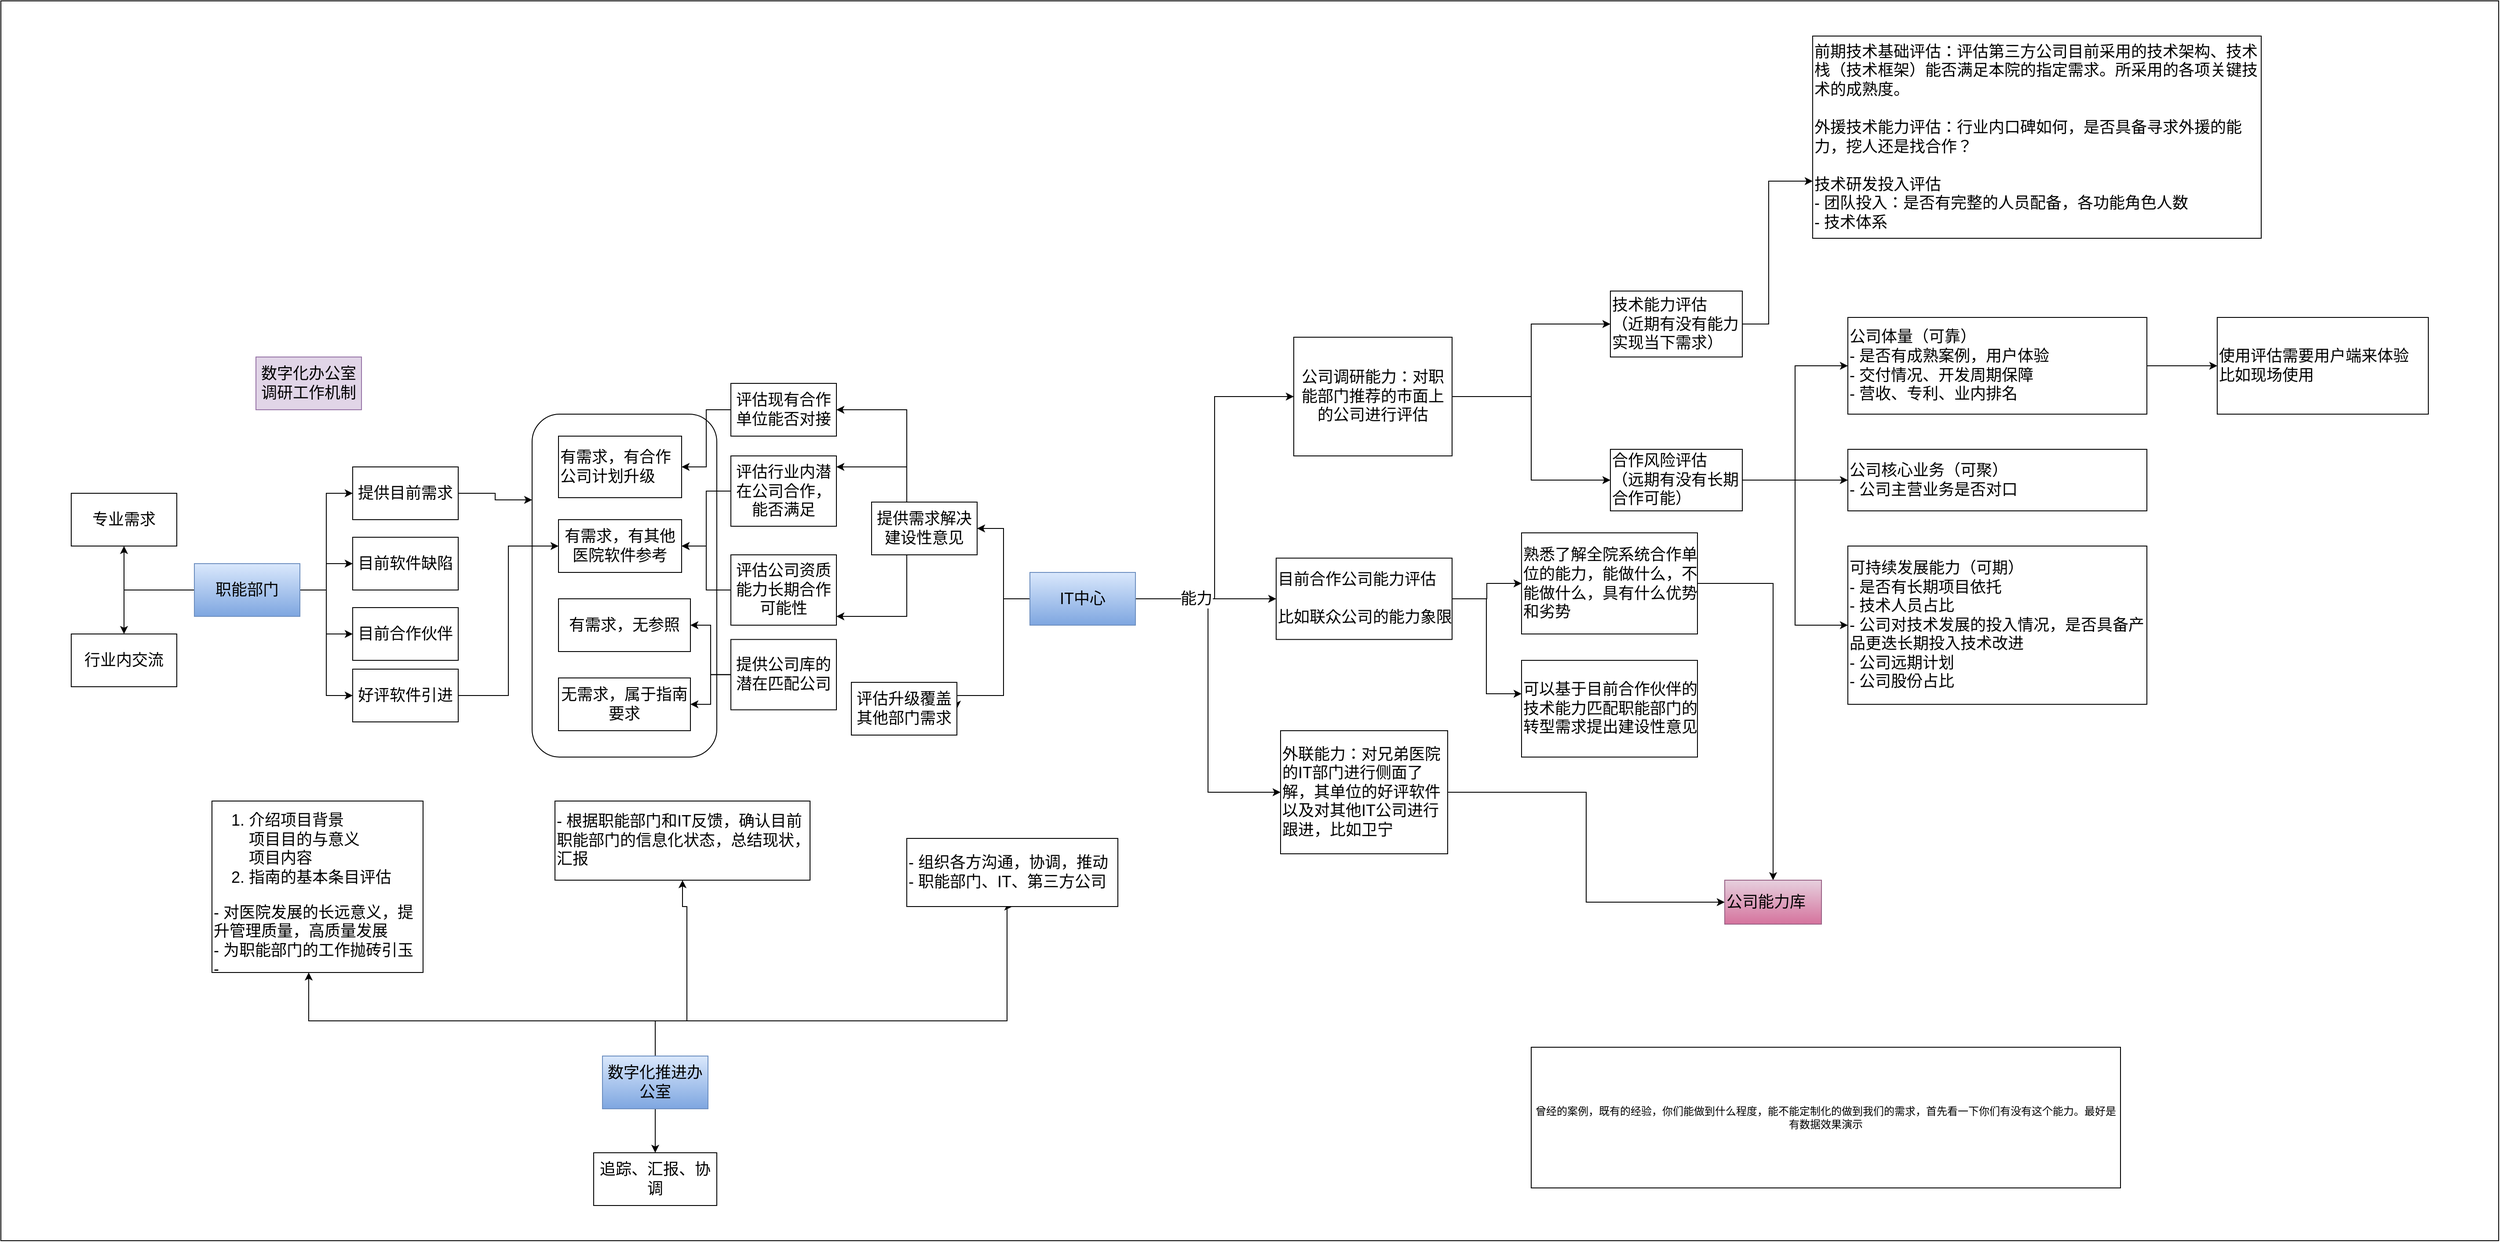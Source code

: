 <mxfile version="16.5.3" type="github">
  <diagram id="6M_3DbEyFA1FZBRwcw8G" name="Page-1">
    <mxGraphModel dx="2977" dy="2214" grid="1" gridSize="10" guides="1" tooltips="1" connect="1" arrows="1" fold="1" page="1" pageScale="1" pageWidth="827" pageHeight="1169" math="0" shadow="0">
      <root>
        <mxCell id="0" />
        <mxCell id="1" parent="0" />
        <mxCell id="uj3Y6mQmVN2Dnn5M9_Hd-13" value="" style="rounded=0;whiteSpace=wrap;html=1;" vertex="1" parent="1">
          <mxGeometry x="-260" y="-400" width="2840" height="1410" as="geometry" />
        </mxCell>
        <mxCell id="uj3Y6mQmVN2Dnn5M9_Hd-3" value="" style="rounded=1;whiteSpace=wrap;html=1;" vertex="1" parent="1">
          <mxGeometry x="344" y="70" width="210" height="390" as="geometry" />
        </mxCell>
        <mxCell id="hiLATxAfCj0K_WwFSRv8-3" value="" style="edgeStyle=orthogonalEdgeStyle;rounded=0;orthogonalLoop=1;jettySize=auto;html=1;fontSize=18;" parent="1" source="hiLATxAfCj0K_WwFSRv8-1" target="hiLATxAfCj0K_WwFSRv8-2" edge="1">
          <mxGeometry relative="1" as="geometry" />
        </mxCell>
        <mxCell id="hiLATxAfCj0K_WwFSRv8-6" style="edgeStyle=orthogonalEdgeStyle;rounded=0;orthogonalLoop=1;jettySize=auto;html=1;entryX=0;entryY=0.5;entryDx=0;entryDy=0;fontSize=18;" parent="1" source="hiLATxAfCj0K_WwFSRv8-1" target="hiLATxAfCj0K_WwFSRv8-5" edge="1">
          <mxGeometry relative="1" as="geometry" />
        </mxCell>
        <mxCell id="hiLATxAfCj0K_WwFSRv8-9" style="edgeStyle=orthogonalEdgeStyle;rounded=0;orthogonalLoop=1;jettySize=auto;html=1;entryX=0;entryY=0.5;entryDx=0;entryDy=0;fontSize=18;" parent="1" source="hiLATxAfCj0K_WwFSRv8-1" target="hiLATxAfCj0K_WwFSRv8-8" edge="1">
          <mxGeometry relative="1" as="geometry" />
        </mxCell>
        <mxCell id="hiLATxAfCj0K_WwFSRv8-69" value="" style="edgeStyle=orthogonalEdgeStyle;rounded=0;orthogonalLoop=1;jettySize=auto;html=1;fontSize=18;" parent="1" source="hiLATxAfCj0K_WwFSRv8-1" target="hiLATxAfCj0K_WwFSRv8-68" edge="1">
          <mxGeometry relative="1" as="geometry" />
        </mxCell>
        <mxCell id="hiLATxAfCj0K_WwFSRv8-71" style="edgeStyle=orthogonalEdgeStyle;rounded=0;orthogonalLoop=1;jettySize=auto;html=1;entryX=0.5;entryY=0;entryDx=0;entryDy=0;fontSize=18;" parent="1" source="hiLATxAfCj0K_WwFSRv8-1" target="hiLATxAfCj0K_WwFSRv8-70" edge="1">
          <mxGeometry relative="1" as="geometry" />
        </mxCell>
        <mxCell id="hiLATxAfCj0K_WwFSRv8-77" style="edgeStyle=orthogonalEdgeStyle;rounded=0;orthogonalLoop=1;jettySize=auto;html=1;entryX=0;entryY=0.5;entryDx=0;entryDy=0;fontSize=18;" parent="1" source="hiLATxAfCj0K_WwFSRv8-1" target="hiLATxAfCj0K_WwFSRv8-76" edge="1">
          <mxGeometry relative="1" as="geometry" />
        </mxCell>
        <mxCell id="hiLATxAfCj0K_WwFSRv8-1" value="职能部门" style="rounded=0;whiteSpace=wrap;html=1;fontSize=18;" parent="1" vertex="1">
          <mxGeometry x="-40" y="240" width="120" height="60" as="geometry" />
        </mxCell>
        <mxCell id="hiLATxAfCj0K_WwFSRv8-2" value="目前软件缺陷" style="rounded=0;whiteSpace=wrap;html=1;fontSize=18;" parent="1" vertex="1">
          <mxGeometry x="140" y="210" width="120" height="60" as="geometry" />
        </mxCell>
        <mxCell id="hiLATxAfCj0K_WwFSRv8-4" value="数字化办公室调研工作机制" style="rounded=0;whiteSpace=wrap;html=1;fontSize=18;strokeColor=#9673a6;fillColor=#e1d5e7;" parent="1" vertex="1">
          <mxGeometry x="30" y="5" width="120" height="60" as="geometry" />
        </mxCell>
        <mxCell id="uj3Y6mQmVN2Dnn5M9_Hd-4" value="" style="edgeStyle=orthogonalEdgeStyle;rounded=0;orthogonalLoop=1;jettySize=auto;html=1;entryX=0;entryY=0.25;entryDx=0;entryDy=0;" edge="1" parent="1" source="hiLATxAfCj0K_WwFSRv8-5" target="uj3Y6mQmVN2Dnn5M9_Hd-3">
          <mxGeometry relative="1" as="geometry" />
        </mxCell>
        <mxCell id="hiLATxAfCj0K_WwFSRv8-5" value="提供目前需求" style="rounded=0;whiteSpace=wrap;html=1;fontSize=18;" parent="1" vertex="1">
          <mxGeometry x="140" y="130" width="120" height="60" as="geometry" />
        </mxCell>
        <mxCell id="hiLATxAfCj0K_WwFSRv8-11" style="edgeStyle=orthogonalEdgeStyle;rounded=0;orthogonalLoop=1;jettySize=auto;html=1;entryX=1;entryY=0.5;entryDx=0;entryDy=0;fontSize=18;" parent="1" source="hiLATxAfCj0K_WwFSRv8-7" target="hiLATxAfCj0K_WwFSRv8-10" edge="1">
          <mxGeometry relative="1" as="geometry" />
        </mxCell>
        <mxCell id="hiLATxAfCj0K_WwFSRv8-33" style="edgeStyle=orthogonalEdgeStyle;rounded=0;orthogonalLoop=1;jettySize=auto;html=1;entryX=1;entryY=0.5;entryDx=0;entryDy=0;fontSize=18;" parent="1" source="hiLATxAfCj0K_WwFSRv8-7" target="hiLATxAfCj0K_WwFSRv8-32" edge="1">
          <mxGeometry relative="1" as="geometry">
            <Array as="points">
              <mxPoint x="880" y="280" />
              <mxPoint x="880" y="390" />
            </Array>
          </mxGeometry>
        </mxCell>
        <mxCell id="hiLATxAfCj0K_WwFSRv8-37" style="edgeStyle=orthogonalEdgeStyle;rounded=0;orthogonalLoop=1;jettySize=auto;html=1;entryX=0;entryY=0.5;entryDx=0;entryDy=0;fontSize=18;" parent="1" source="hiLATxAfCj0K_WwFSRv8-7" target="hiLATxAfCj0K_WwFSRv8-34" edge="1">
          <mxGeometry relative="1" as="geometry" />
        </mxCell>
        <mxCell id="hiLATxAfCj0K_WwFSRv8-38" style="edgeStyle=orthogonalEdgeStyle;rounded=0;orthogonalLoop=1;jettySize=auto;html=1;entryX=0;entryY=0.5;entryDx=0;entryDy=0;fontSize=18;" parent="1" source="hiLATxAfCj0K_WwFSRv8-7" target="hiLATxAfCj0K_WwFSRv8-35" edge="1">
          <mxGeometry relative="1" as="geometry" />
        </mxCell>
        <mxCell id="hiLATxAfCj0K_WwFSRv8-39" style="edgeStyle=orthogonalEdgeStyle;rounded=0;orthogonalLoop=1;jettySize=auto;html=1;entryX=0;entryY=0.5;entryDx=0;entryDy=0;fontSize=18;" parent="1" source="hiLATxAfCj0K_WwFSRv8-7" target="hiLATxAfCj0K_WwFSRv8-36" edge="1">
          <mxGeometry relative="1" as="geometry" />
        </mxCell>
        <mxCell id="hiLATxAfCj0K_WwFSRv8-45" value="能力" style="edgeLabel;html=1;align=center;verticalAlign=middle;resizable=0;points=[];fontSize=18;" parent="hiLATxAfCj0K_WwFSRv8-39" vertex="1" connectable="0">
          <mxGeometry x="-0.641" relative="1" as="geometry">
            <mxPoint as="offset" />
          </mxGeometry>
        </mxCell>
        <mxCell id="hiLATxAfCj0K_WwFSRv8-7" value="IT中心" style="rounded=0;whiteSpace=wrap;html=1;fontSize=18;" parent="1" vertex="1">
          <mxGeometry x="910" y="250" width="120" height="60" as="geometry" />
        </mxCell>
        <mxCell id="hiLATxAfCj0K_WwFSRv8-8" value="目前合作伙伴" style="rounded=0;whiteSpace=wrap;html=1;fontSize=18;" parent="1" vertex="1">
          <mxGeometry x="140" y="290" width="120" height="60" as="geometry" />
        </mxCell>
        <mxCell id="hiLATxAfCj0K_WwFSRv8-27" value="" style="edgeStyle=orthogonalEdgeStyle;rounded=0;orthogonalLoop=1;jettySize=auto;html=1;fontSize=18;" parent="1" source="hiLATxAfCj0K_WwFSRv8-10" target="hiLATxAfCj0K_WwFSRv8-26" edge="1">
          <mxGeometry relative="1" as="geometry">
            <Array as="points">
              <mxPoint x="770" y="130" />
            </Array>
          </mxGeometry>
        </mxCell>
        <mxCell id="hiLATxAfCj0K_WwFSRv8-29" value="" style="edgeStyle=orthogonalEdgeStyle;rounded=0;orthogonalLoop=1;jettySize=auto;html=1;fontSize=18;" parent="1" source="hiLATxAfCj0K_WwFSRv8-10" target="hiLATxAfCj0K_WwFSRv8-28" edge="1">
          <mxGeometry relative="1" as="geometry">
            <Array as="points">
              <mxPoint x="770" y="300" />
            </Array>
          </mxGeometry>
        </mxCell>
        <mxCell id="hiLATxAfCj0K_WwFSRv8-67" style="edgeStyle=orthogonalEdgeStyle;rounded=0;orthogonalLoop=1;jettySize=auto;html=1;fontSize=18;" parent="1" source="hiLATxAfCj0K_WwFSRv8-10" target="hiLATxAfCj0K_WwFSRv8-65" edge="1">
          <mxGeometry relative="1" as="geometry">
            <Array as="points">
              <mxPoint x="770" y="65" />
            </Array>
          </mxGeometry>
        </mxCell>
        <mxCell id="hiLATxAfCj0K_WwFSRv8-10" value="提供需求解决建设性意见" style="rounded=0;whiteSpace=wrap;html=1;fontSize=18;" parent="1" vertex="1">
          <mxGeometry x="730" y="170" width="120" height="60" as="geometry" />
        </mxCell>
        <mxCell id="hiLATxAfCj0K_WwFSRv8-15" value="&lt;div&gt;&lt;ol&gt;&lt;li&gt;&lt;span&gt;介绍项目背景&lt;br&gt;&lt;/span&gt;项目目的与意义&lt;br&gt;项目内容&lt;/li&gt;&lt;li&gt;指南的基本条目评估&lt;br&gt;&lt;/li&gt;&lt;/ol&gt;&lt;/div&gt;&lt;div&gt;&lt;span&gt;- 对医院发展的长远意义，提升管理质量，高质量发展&lt;/span&gt;&lt;br&gt;&lt;/div&gt;&lt;div&gt;&lt;span&gt;- 为职能部门的工作抛砖引玉&amp;nbsp;&lt;/span&gt;&lt;/div&gt;&lt;div&gt;-&amp;nbsp;&lt;span&gt;&lt;br&gt;&lt;/span&gt;&lt;/div&gt;" style="rounded=0;whiteSpace=wrap;html=1;fontSize=18;align=left;" parent="1" vertex="1">
          <mxGeometry x="-20" y="510" width="240" height="195" as="geometry" />
        </mxCell>
        <mxCell id="hiLATxAfCj0K_WwFSRv8-17" style="edgeStyle=orthogonalEdgeStyle;rounded=0;orthogonalLoop=1;jettySize=auto;html=1;fontSize=18;" parent="1" source="hiLATxAfCj0K_WwFSRv8-16" target="hiLATxAfCj0K_WwFSRv8-15" edge="1">
          <mxGeometry relative="1" as="geometry">
            <Array as="points">
              <mxPoint x="484" y="760" />
              <mxPoint x="90" y="760" />
            </Array>
          </mxGeometry>
        </mxCell>
        <mxCell id="hiLATxAfCj0K_WwFSRv8-73" value="" style="edgeStyle=orthogonalEdgeStyle;rounded=0;orthogonalLoop=1;jettySize=auto;html=1;fontSize=18;" parent="1" source="hiLATxAfCj0K_WwFSRv8-16" target="hiLATxAfCj0K_WwFSRv8-72" edge="1">
          <mxGeometry relative="1" as="geometry" />
        </mxCell>
        <mxCell id="hiLATxAfCj0K_WwFSRv8-74" style="edgeStyle=orthogonalEdgeStyle;rounded=0;orthogonalLoop=1;jettySize=auto;html=1;entryX=0.5;entryY=1;entryDx=0;entryDy=0;fontSize=18;" parent="1" source="hiLATxAfCj0K_WwFSRv8-16" target="hiLATxAfCj0K_WwFSRv8-18" edge="1">
          <mxGeometry relative="1" as="geometry">
            <Array as="points">
              <mxPoint x="484" y="760" />
              <mxPoint x="520" y="760" />
              <mxPoint x="520" y="630" />
              <mxPoint x="515" y="630" />
            </Array>
          </mxGeometry>
        </mxCell>
        <mxCell id="hiLATxAfCj0K_WwFSRv8-75" style="edgeStyle=orthogonalEdgeStyle;rounded=0;orthogonalLoop=1;jettySize=auto;html=1;entryX=0.5;entryY=1;entryDx=0;entryDy=0;fontSize=18;" parent="1" source="hiLATxAfCj0K_WwFSRv8-16" target="hiLATxAfCj0K_WwFSRv8-19" edge="1">
          <mxGeometry relative="1" as="geometry">
            <Array as="points">
              <mxPoint x="484" y="760" />
              <mxPoint x="884" y="760" />
            </Array>
          </mxGeometry>
        </mxCell>
        <mxCell id="hiLATxAfCj0K_WwFSRv8-16" value="数字化推进办公室" style="rounded=0;whiteSpace=wrap;html=1;fontSize=18;fillColor=#dae8fc;gradientColor=#7ea6e0;strokeColor=#6c8ebf;" parent="1" vertex="1">
          <mxGeometry x="424" y="800" width="120" height="60" as="geometry" />
        </mxCell>
        <mxCell id="hiLATxAfCj0K_WwFSRv8-18" value="- 根据职能部门和IT反馈，确认目前职能部门的信息化状态，总结现状，汇报" style="rounded=0;whiteSpace=wrap;html=1;fontSize=18;align=left;" parent="1" vertex="1">
          <mxGeometry x="370" y="510" width="290" height="90" as="geometry" />
        </mxCell>
        <mxCell id="hiLATxAfCj0K_WwFSRv8-19" value="&lt;div&gt;&lt;/div&gt;- 组织各方沟通，协调，推动&lt;br&gt;- &lt;span&gt;职能部门、IT、第三方公司&lt;br&gt;&lt;/span&gt;" style="rounded=0;whiteSpace=wrap;html=1;fontSize=18;align=left;" parent="1" vertex="1">
          <mxGeometry x="770" y="552.5" width="240" height="77.5" as="geometry" />
        </mxCell>
        <mxCell id="hiLATxAfCj0K_WwFSRv8-20" value="有需求，无参照" style="rounded=0;whiteSpace=wrap;html=1;fontSize=18;" parent="1" vertex="1">
          <mxGeometry x="374" y="280" width="150" height="60" as="geometry" />
        </mxCell>
        <mxCell id="hiLATxAfCj0K_WwFSRv8-22" value="有需求，有合作公司计划升级" style="rounded=0;whiteSpace=wrap;html=1;fontSize=18;align=left;" parent="1" vertex="1">
          <mxGeometry x="374" y="95" width="140" height="70" as="geometry" />
        </mxCell>
        <mxCell id="hiLATxAfCj0K_WwFSRv8-24" value="无需求，属于指南要求" style="rounded=0;whiteSpace=wrap;html=1;fontSize=18;" parent="1" vertex="1">
          <mxGeometry x="374" y="370" width="150" height="60" as="geometry" />
        </mxCell>
        <mxCell id="uj3Y6mQmVN2Dnn5M9_Hd-7" style="edgeStyle=orthogonalEdgeStyle;rounded=0;orthogonalLoop=1;jettySize=auto;html=1;entryX=1;entryY=0.5;entryDx=0;entryDy=0;" edge="1" parent="1" source="hiLATxAfCj0K_WwFSRv8-26" target="hiLATxAfCj0K_WwFSRv8-30">
          <mxGeometry relative="1" as="geometry" />
        </mxCell>
        <mxCell id="hiLATxAfCj0K_WwFSRv8-26" value="评估行业内潜在公司合作，能否满足" style="rounded=0;whiteSpace=wrap;html=1;fontSize=18;" parent="1" vertex="1">
          <mxGeometry x="570" y="117.5" width="120" height="80" as="geometry" />
        </mxCell>
        <mxCell id="uj3Y6mQmVN2Dnn5M9_Hd-9" style="edgeStyle=orthogonalEdgeStyle;rounded=0;orthogonalLoop=1;jettySize=auto;html=1;entryX=1;entryY=0.5;entryDx=0;entryDy=0;" edge="1" parent="1" source="hiLATxAfCj0K_WwFSRv8-28" target="hiLATxAfCj0K_WwFSRv8-30">
          <mxGeometry relative="1" as="geometry" />
        </mxCell>
        <mxCell id="hiLATxAfCj0K_WwFSRv8-28" value="评估公司资质能力长期合作可能性" style="rounded=0;whiteSpace=wrap;html=1;fontSize=18;" parent="1" vertex="1">
          <mxGeometry x="570" y="230" width="120" height="80" as="geometry" />
        </mxCell>
        <mxCell id="hiLATxAfCj0K_WwFSRv8-30" value="有需求，有其他医院软件参考" style="rounded=0;whiteSpace=wrap;html=1;fontSize=18;" parent="1" vertex="1">
          <mxGeometry x="374" y="190" width="140" height="60" as="geometry" />
        </mxCell>
        <mxCell id="hiLATxAfCj0K_WwFSRv8-32" value="评估升级覆盖其他部门需求" style="rounded=0;whiteSpace=wrap;html=1;fontSize=18;" parent="1" vertex="1">
          <mxGeometry x="707" y="375" width="120" height="60" as="geometry" />
        </mxCell>
        <mxCell id="hiLATxAfCj0K_WwFSRv8-41" value="" style="edgeStyle=orthogonalEdgeStyle;rounded=0;orthogonalLoop=1;jettySize=auto;html=1;fontSize=18;exitX=1;exitY=0.5;exitDx=0;exitDy=0;" parent="1" source="hiLATxAfCj0K_WwFSRv8-46" target="hiLATxAfCj0K_WwFSRv8-40" edge="1">
          <mxGeometry relative="1" as="geometry">
            <Array as="points">
              <mxPoint x="1750" y="-32" />
              <mxPoint x="1750" y="-195" />
            </Array>
          </mxGeometry>
        </mxCell>
        <mxCell id="hiLATxAfCj0K_WwFSRv8-49" style="edgeStyle=orthogonalEdgeStyle;rounded=0;orthogonalLoop=1;jettySize=auto;html=1;entryX=0;entryY=0.5;entryDx=0;entryDy=0;fontSize=18;" parent="1" source="hiLATxAfCj0K_WwFSRv8-34" target="hiLATxAfCj0K_WwFSRv8-46" edge="1">
          <mxGeometry relative="1" as="geometry" />
        </mxCell>
        <mxCell id="hiLATxAfCj0K_WwFSRv8-50" style="edgeStyle=orthogonalEdgeStyle;rounded=0;orthogonalLoop=1;jettySize=auto;html=1;entryX=0;entryY=0.5;entryDx=0;entryDy=0;fontSize=18;" parent="1" source="hiLATxAfCj0K_WwFSRv8-34" target="hiLATxAfCj0K_WwFSRv8-47" edge="1">
          <mxGeometry relative="1" as="geometry" />
        </mxCell>
        <mxCell id="hiLATxAfCj0K_WwFSRv8-34" value="&lt;span style=&quot;text-align: left&quot;&gt;公司调研能力：对职能部门推荐的市面上的公司&lt;/span&gt;进行评估" style="rounded=0;whiteSpace=wrap;html=1;fontSize=18;" parent="1" vertex="1">
          <mxGeometry x="1210" y="-17.5" width="180" height="135" as="geometry" />
        </mxCell>
        <mxCell id="hiLATxAfCj0K_WwFSRv8-59" value="" style="edgeStyle=orthogonalEdgeStyle;rounded=0;orthogonalLoop=1;jettySize=auto;html=1;fontSize=18;" parent="1" source="hiLATxAfCj0K_WwFSRv8-35" target="hiLATxAfCj0K_WwFSRv8-58" edge="1">
          <mxGeometry relative="1" as="geometry">
            <Array as="points">
              <mxPoint x="1429" y="280" />
              <mxPoint x="1429" y="388" />
            </Array>
          </mxGeometry>
        </mxCell>
        <mxCell id="hiLATxAfCj0K_WwFSRv8-61" style="edgeStyle=orthogonalEdgeStyle;rounded=0;orthogonalLoop=1;jettySize=auto;html=1;entryX=0;entryY=0.5;entryDx=0;entryDy=0;fontSize=18;" parent="1" source="hiLATxAfCj0K_WwFSRv8-35" target="hiLATxAfCj0K_WwFSRv8-60" edge="1">
          <mxGeometry relative="1" as="geometry" />
        </mxCell>
        <mxCell id="hiLATxAfCj0K_WwFSRv8-35" value="目前合作公司能力评估&lt;br&gt;&lt;br&gt;比如联众公司的能力象限" style="rounded=0;whiteSpace=wrap;html=1;fontSize=18;align=left;" parent="1" vertex="1">
          <mxGeometry x="1190" y="233.75" width="200" height="92.5" as="geometry" />
        </mxCell>
        <mxCell id="hiLATxAfCj0K_WwFSRv8-63" style="edgeStyle=orthogonalEdgeStyle;rounded=0;orthogonalLoop=1;jettySize=auto;html=1;entryX=0;entryY=0.5;entryDx=0;entryDy=0;fontSize=18;" parent="1" source="hiLATxAfCj0K_WwFSRv8-36" target="hiLATxAfCj0K_WwFSRv8-62" edge="1">
          <mxGeometry relative="1" as="geometry" />
        </mxCell>
        <mxCell id="hiLATxAfCj0K_WwFSRv8-36" value="外联能力：对兄弟医院的IT部门进行侧面了解，其单位的好评软件以及对其他IT公司进行跟进，比如卫宁" style="rounded=0;whiteSpace=wrap;html=1;fontSize=18;align=left;" parent="1" vertex="1">
          <mxGeometry x="1195" y="430" width="190" height="140" as="geometry" />
        </mxCell>
        <mxCell id="hiLATxAfCj0K_WwFSRv8-40" value="前期技术基础评估：评估第三方公司目前采用的技术架构、技术栈（技术框架）能否满足本院的指定需求。所采用的各项关键技术的成熟度。&lt;br&gt;&lt;br&gt;外援技术能力评估：行业内口碑如何，是否具备寻求外援的能力，挖人还是找合作？&lt;br&gt;&lt;br&gt;技术研发投入评估&lt;br&gt;- 团队投入：是否有完整的人员配备，各功能角色人数&lt;br&gt;- 技术体系" style="rounded=0;whiteSpace=wrap;html=1;fontSize=18;align=left;" parent="1" vertex="1">
          <mxGeometry x="1800" y="-360" width="510" height="230" as="geometry" />
        </mxCell>
        <mxCell id="hiLATxAfCj0K_WwFSRv8-46" value="技术能力评估&lt;br&gt;（近期有没有能力实现当下需求）" style="rounded=0;whiteSpace=wrap;html=1;fontSize=18;align=left;" parent="1" vertex="1">
          <mxGeometry x="1570" y="-70" width="150" height="75" as="geometry" />
        </mxCell>
        <mxCell id="hiLATxAfCj0K_WwFSRv8-52" style="edgeStyle=orthogonalEdgeStyle;rounded=0;orthogonalLoop=1;jettySize=auto;html=1;entryX=0;entryY=0.5;entryDx=0;entryDy=0;fontSize=18;" parent="1" source="hiLATxAfCj0K_WwFSRv8-47" target="hiLATxAfCj0K_WwFSRv8-48" edge="1">
          <mxGeometry relative="1" as="geometry" />
        </mxCell>
        <mxCell id="hiLATxAfCj0K_WwFSRv8-56" style="edgeStyle=orthogonalEdgeStyle;rounded=0;orthogonalLoop=1;jettySize=auto;html=1;entryX=0;entryY=0.5;entryDx=0;entryDy=0;fontSize=18;" parent="1" source="hiLATxAfCj0K_WwFSRv8-47" target="hiLATxAfCj0K_WwFSRv8-54" edge="1">
          <mxGeometry relative="1" as="geometry" />
        </mxCell>
        <mxCell id="hiLATxAfCj0K_WwFSRv8-57" style="edgeStyle=orthogonalEdgeStyle;rounded=0;orthogonalLoop=1;jettySize=auto;html=1;entryX=0;entryY=0.5;entryDx=0;entryDy=0;fontSize=18;" parent="1" source="hiLATxAfCj0K_WwFSRv8-47" target="hiLATxAfCj0K_WwFSRv8-55" edge="1">
          <mxGeometry relative="1" as="geometry" />
        </mxCell>
        <mxCell id="hiLATxAfCj0K_WwFSRv8-47" value="合作风险评估&lt;br&gt;（远期有没有长期合作可能）" style="rounded=0;whiteSpace=wrap;html=1;fontSize=18;align=left;" parent="1" vertex="1">
          <mxGeometry x="1570" y="110" width="150" height="70" as="geometry" />
        </mxCell>
        <mxCell id="uj3Y6mQmVN2Dnn5M9_Hd-2" value="" style="edgeStyle=orthogonalEdgeStyle;rounded=0;orthogonalLoop=1;jettySize=auto;html=1;" edge="1" parent="1" source="hiLATxAfCj0K_WwFSRv8-48" target="uj3Y6mQmVN2Dnn5M9_Hd-1">
          <mxGeometry relative="1" as="geometry" />
        </mxCell>
        <mxCell id="hiLATxAfCj0K_WwFSRv8-48" value="公司体量（可靠）&lt;br&gt;- 是否有成熟案例，用户体验&lt;br&gt;- 交付情况、开发周期保障&lt;br&gt;- 营收、专利、业内排名" style="rounded=0;whiteSpace=wrap;html=1;fontSize=18;align=left;" parent="1" vertex="1">
          <mxGeometry x="1840" y="-40" width="340" height="110" as="geometry" />
        </mxCell>
        <mxCell id="hiLATxAfCj0K_WwFSRv8-54" value="公司核心业务（可聚）&lt;br&gt;- 公司主营业务是否对口" style="rounded=0;whiteSpace=wrap;html=1;fontSize=18;align=left;" parent="1" vertex="1">
          <mxGeometry x="1840" y="110" width="340" height="70" as="geometry" />
        </mxCell>
        <mxCell id="hiLATxAfCj0K_WwFSRv8-55" value="可持续发展能力（可期）&lt;br&gt;- 是否有长期项目依托&lt;br&gt;- 技术人员占比&lt;br&gt;- 公司对技术发展的投入情况，是否具备产品更迭长期投入技术改进&lt;br&gt;- 公司远期计划&lt;br&gt;- 公司股份占比&lt;br&gt;" style="rounded=0;whiteSpace=wrap;html=1;fontSize=18;align=left;" parent="1" vertex="1">
          <mxGeometry x="1840" y="220" width="340" height="180" as="geometry" />
        </mxCell>
        <mxCell id="hiLATxAfCj0K_WwFSRv8-58" value="可以基于目前合作伙伴的技术能力匹配职能部门的转型需求提出建设性意见" style="rounded=0;whiteSpace=wrap;html=1;fontSize=18;align=left;" parent="1" vertex="1">
          <mxGeometry x="1469" y="350" width="200" height="110" as="geometry" />
        </mxCell>
        <mxCell id="hiLATxAfCj0K_WwFSRv8-64" style="edgeStyle=orthogonalEdgeStyle;rounded=0;orthogonalLoop=1;jettySize=auto;html=1;entryX=0.5;entryY=0;entryDx=0;entryDy=0;fontSize=18;" parent="1" source="hiLATxAfCj0K_WwFSRv8-60" target="hiLATxAfCj0K_WwFSRv8-62" edge="1">
          <mxGeometry relative="1" as="geometry" />
        </mxCell>
        <mxCell id="hiLATxAfCj0K_WwFSRv8-60" value="熟悉了解全院系统合作单位的能力，能做什么，不能做什么，具有什么优势和劣势" style="rounded=0;whiteSpace=wrap;html=1;fontSize=18;align=left;" parent="1" vertex="1">
          <mxGeometry x="1469" y="205" width="200" height="115" as="geometry" />
        </mxCell>
        <mxCell id="hiLATxAfCj0K_WwFSRv8-62" value="公司能力库" style="rounded=0;whiteSpace=wrap;html=1;fontSize=18;align=left;fillColor=#e6d0de;strokeColor=#996185;gradientColor=#d5739d;" parent="1" vertex="1">
          <mxGeometry x="1700" y="600" width="110" height="50" as="geometry" />
        </mxCell>
        <mxCell id="uj3Y6mQmVN2Dnn5M9_Hd-8" style="edgeStyle=orthogonalEdgeStyle;rounded=0;orthogonalLoop=1;jettySize=auto;html=1;entryX=1;entryY=0.5;entryDx=0;entryDy=0;" edge="1" parent="1" source="hiLATxAfCj0K_WwFSRv8-65" target="hiLATxAfCj0K_WwFSRv8-22">
          <mxGeometry relative="1" as="geometry" />
        </mxCell>
        <mxCell id="hiLATxAfCj0K_WwFSRv8-65" value="评估现有合作单位能否对接" style="rounded=0;whiteSpace=wrap;html=1;fontSize=18;" parent="1" vertex="1">
          <mxGeometry x="570" y="35" width="120" height="60" as="geometry" />
        </mxCell>
        <mxCell id="hiLATxAfCj0K_WwFSRv8-68" value="专业需求" style="rounded=0;whiteSpace=wrap;html=1;fontSize=18;" parent="1" vertex="1">
          <mxGeometry x="-180" y="160" width="120" height="60" as="geometry" />
        </mxCell>
        <mxCell id="hiLATxAfCj0K_WwFSRv8-70" value="行业内交流" style="rounded=0;whiteSpace=wrap;html=1;fontSize=18;" parent="1" vertex="1">
          <mxGeometry x="-180" y="320" width="120" height="60" as="geometry" />
        </mxCell>
        <mxCell id="hiLATxAfCj0K_WwFSRv8-72" value="追踪、汇报、协调" style="rounded=0;whiteSpace=wrap;html=1;fontSize=18;" parent="1" vertex="1">
          <mxGeometry x="414" y="910" width="140" height="60" as="geometry" />
        </mxCell>
        <mxCell id="uj3Y6mQmVN2Dnn5M9_Hd-5" style="edgeStyle=orthogonalEdgeStyle;rounded=0;orthogonalLoop=1;jettySize=auto;html=1;entryX=0;entryY=0.5;entryDx=0;entryDy=0;" edge="1" parent="1" source="hiLATxAfCj0K_WwFSRv8-76" target="hiLATxAfCj0K_WwFSRv8-30">
          <mxGeometry relative="1" as="geometry" />
        </mxCell>
        <mxCell id="hiLATxAfCj0K_WwFSRv8-76" value="好评软件引进" style="rounded=0;whiteSpace=wrap;html=1;fontSize=18;" parent="1" vertex="1">
          <mxGeometry x="140" y="360" width="120" height="60" as="geometry" />
        </mxCell>
        <mxCell id="hiLATxAfCj0K_WwFSRv8-79" value="职能部门" style="rounded=0;whiteSpace=wrap;html=1;fontSize=18;fillColor=#dae8fc;gradientColor=#7ea6e0;strokeColor=#6c8ebf;" parent="1" vertex="1">
          <mxGeometry x="-40" y="240" width="120" height="60" as="geometry" />
        </mxCell>
        <mxCell id="hiLATxAfCj0K_WwFSRv8-80" value="IT中心" style="rounded=0;whiteSpace=wrap;html=1;fontSize=18;fillColor=#dae8fc;gradientColor=#7ea6e0;strokeColor=#6c8ebf;" parent="1" vertex="1">
          <mxGeometry x="910" y="250" width="120" height="60" as="geometry" />
        </mxCell>
        <mxCell id="uj3Y6mQmVN2Dnn5M9_Hd-1" value="使用评估需要用户端来体验&lt;br&gt;比如现场使用" style="rounded=0;whiteSpace=wrap;html=1;fontSize=18;align=left;" vertex="1" parent="1">
          <mxGeometry x="2260" y="-40" width="240" height="110" as="geometry" />
        </mxCell>
        <mxCell id="uj3Y6mQmVN2Dnn5M9_Hd-11" style="edgeStyle=orthogonalEdgeStyle;rounded=0;orthogonalLoop=1;jettySize=auto;html=1;entryX=1;entryY=0.5;entryDx=0;entryDy=0;" edge="1" parent="1" source="uj3Y6mQmVN2Dnn5M9_Hd-10" target="hiLATxAfCj0K_WwFSRv8-20">
          <mxGeometry relative="1" as="geometry" />
        </mxCell>
        <mxCell id="uj3Y6mQmVN2Dnn5M9_Hd-12" style="edgeStyle=orthogonalEdgeStyle;rounded=0;orthogonalLoop=1;jettySize=auto;html=1;entryX=1;entryY=0.5;entryDx=0;entryDy=0;" edge="1" parent="1" source="uj3Y6mQmVN2Dnn5M9_Hd-10" target="hiLATxAfCj0K_WwFSRv8-24">
          <mxGeometry relative="1" as="geometry" />
        </mxCell>
        <mxCell id="uj3Y6mQmVN2Dnn5M9_Hd-10" value="提供公司库的潜在匹配公司" style="rounded=0;whiteSpace=wrap;html=1;fontSize=18;" vertex="1" parent="1">
          <mxGeometry x="570" y="326.25" width="120" height="80" as="geometry" />
        </mxCell>
        <mxCell id="uj3Y6mQmVN2Dnn5M9_Hd-15" value="曾经的案例，既有的经验，你们能做到什么程度，能不能定制化的做到我们的需求，首先看一下你们有没有这个能力。最好是有数据效果演示" style="rounded=0;whiteSpace=wrap;html=1;" vertex="1" parent="1">
          <mxGeometry x="1480" y="790" width="670" height="160" as="geometry" />
        </mxCell>
      </root>
    </mxGraphModel>
  </diagram>
</mxfile>
